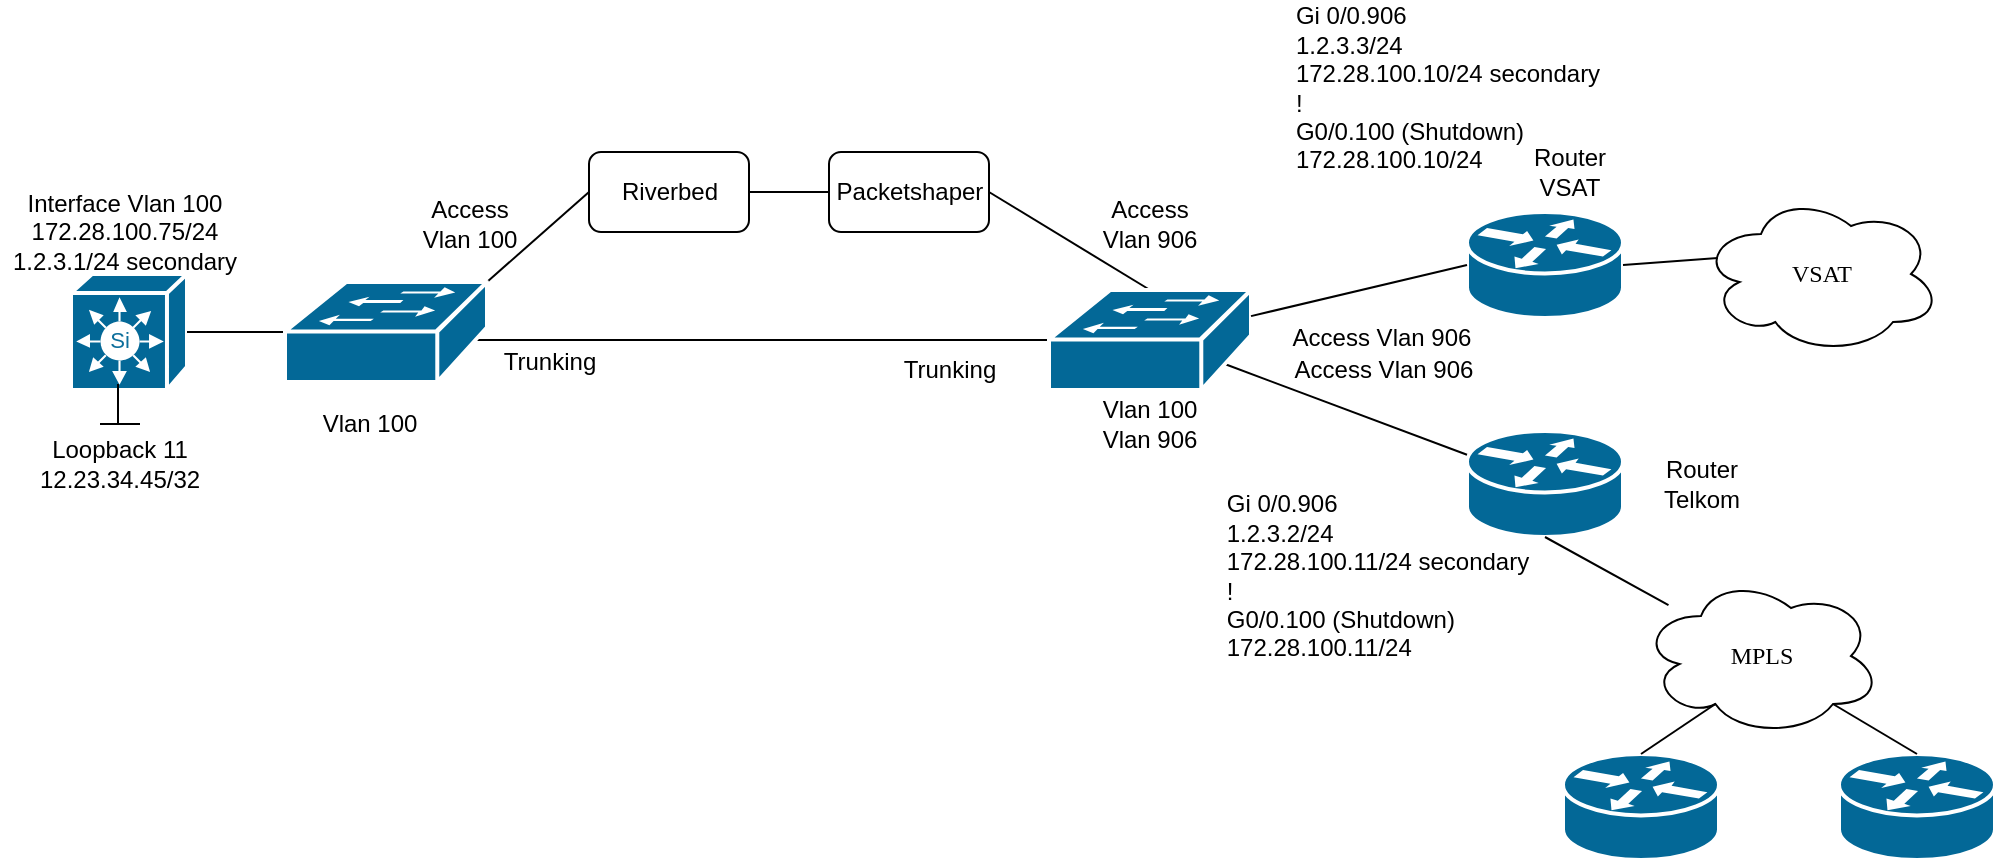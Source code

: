 <mxfile version="10.6.6" type="github"><diagram name="Page-1" id="c37626ed-c26b-45fb-9056-f9ebc6bb27b6"><mxGraphModel dx="700" dy="403" grid="0" gridSize="10" guides="1" tooltips="1" connect="1" arrows="1" fold="1" page="0" pageScale="1" pageWidth="1100" pageHeight="850" background="none" math="0" shadow="0"><root><mxCell id="0"/><mxCell id="1" parent="0"/><mxCell id="2g8W_bVz0g_v2LVjtfmI-5" value="" style="shape=mxgraph.cisco.routers.router;html=1;dashed=0;fillColor=#036897;strokeColor=#ffffff;strokeWidth=2;verticalLabelPosition=bottom;verticalAlign=top;rounded=0;shadow=0;comic=0;fontFamily=Verdana;fontSize=12;" vertex="1" parent="1"><mxGeometry x="743.5" y="508.5" width="78" height="53" as="geometry"/></mxCell><mxCell id="2g8W_bVz0g_v2LVjtfmI-6" value="MPLS" style="ellipse;shape=cloud;whiteSpace=wrap;html=1;rounded=0;shadow=0;comic=0;strokeWidth=1;fontFamily=Verdana;fontSize=12;" vertex="1" parent="1"><mxGeometry x="830.5" y="581" width="120" height="80" as="geometry"/></mxCell><mxCell id="2g8W_bVz0g_v2LVjtfmI-7" value="" style="shape=mxgraph.cisco.switches.simultilayer_switch;html=1;pointerEvents=1;dashed=0;fillColor=#036897;strokeColor=#ffffff;strokeWidth=2;verticalLabelPosition=bottom;verticalAlign=top;align=center;outlineConnect=0;" vertex="1" parent="1"><mxGeometry x="45.5" y="430" width="58" height="58" as="geometry"/></mxCell><mxCell id="2g8W_bVz0g_v2LVjtfmI-8" value="Riverbed" style="rounded=1;whiteSpace=wrap;html=1;" vertex="1" parent="1"><mxGeometry x="304.5" y="369" width="80" height="40" as="geometry"/></mxCell><mxCell id="2g8W_bVz0g_v2LVjtfmI-9" value="Packetshaper" style="rounded=1;whiteSpace=wrap;html=1;" vertex="1" parent="1"><mxGeometry x="424.5" y="369" width="80" height="40" as="geometry"/></mxCell><mxCell id="2g8W_bVz0g_v2LVjtfmI-10" value="" style="endArrow=none;html=1;exitX=1;exitY=0.5;exitDx=0;exitDy=0;exitPerimeter=0;" edge="1" parent="1" source="2g8W_bVz0g_v2LVjtfmI-7" target="2g8W_bVz0g_v2LVjtfmI-13"><mxGeometry width="50" height="50" relative="1" as="geometry"><mxPoint x="445.5" y="471.5" as="sourcePoint"/><mxPoint x="575.5" y="391.5" as="targetPoint"/></mxGeometry></mxCell><mxCell id="2g8W_bVz0g_v2LVjtfmI-11" value="" style="endArrow=none;html=1;exitX=1;exitY=0;exitDx=0;exitDy=0;exitPerimeter=0;entryX=0;entryY=0.5;entryDx=0;entryDy=0;" edge="1" parent="1" source="2g8W_bVz0g_v2LVjtfmI-13" target="2g8W_bVz0g_v2LVjtfmI-8"><mxGeometry width="50" height="50" relative="1" as="geometry"><mxPoint x="555.5" y="491.5" as="sourcePoint"/><mxPoint x="605.5" y="441.5" as="targetPoint"/></mxGeometry></mxCell><mxCell id="2g8W_bVz0g_v2LVjtfmI-12" value="" style="endArrow=none;html=1;exitX=1;exitY=0.5;exitDx=0;exitDy=0;entryX=0;entryY=0.5;entryDx=0;entryDy=0;" edge="1" parent="1" source="2g8W_bVz0g_v2LVjtfmI-8" target="2g8W_bVz0g_v2LVjtfmI-9"><mxGeometry width="50" height="50" relative="1" as="geometry"><mxPoint x="578.5" y="515" as="sourcePoint"/><mxPoint x="628.5" y="465" as="targetPoint"/></mxGeometry></mxCell><mxCell id="2g8W_bVz0g_v2LVjtfmI-15" value="" style="endArrow=none;html=1;exitX=1;exitY=0.5;exitDx=0;exitDy=0;entryX=0.5;entryY=0;entryDx=0;entryDy=0;entryPerimeter=0;" edge="1" parent="1" source="2g8W_bVz0g_v2LVjtfmI-9" target="2g8W_bVz0g_v2LVjtfmI-14"><mxGeometry width="50" height="50" relative="1" as="geometry"><mxPoint x="588.5" y="525" as="sourcePoint"/><mxPoint x="638.5" y="475" as="targetPoint"/></mxGeometry></mxCell><mxCell id="2g8W_bVz0g_v2LVjtfmI-16" value="" style="endArrow=none;html=1;exitX=0.87;exitY=0.74;exitDx=0;exitDy=0;exitPerimeter=0;" edge="1" parent="1" source="2g8W_bVz0g_v2LVjtfmI-14" target="2g8W_bVz0g_v2LVjtfmI-5"><mxGeometry width="50" height="50" relative="1" as="geometry"><mxPoint x="598.5" y="535" as="sourcePoint"/><mxPoint x="648.5" y="485" as="targetPoint"/></mxGeometry></mxCell><mxCell id="2g8W_bVz0g_v2LVjtfmI-17" value="" style="endArrow=none;html=1;entryX=0;entryY=0.5;entryDx=0;entryDy=0;entryPerimeter=0;" edge="1" parent="1" target="2g8W_bVz0g_v2LVjtfmI-14"><mxGeometry width="50" height="50" relative="1" as="geometry"><mxPoint x="232.5" y="463" as="sourcePoint"/><mxPoint x="394.5" y="513" as="targetPoint"/></mxGeometry></mxCell><mxCell id="2g8W_bVz0g_v2LVjtfmI-18" value="" style="endArrow=none;html=1;entryX=0.5;entryY=1;entryDx=0;entryDy=0;entryPerimeter=0;" edge="1" parent="1" source="2g8W_bVz0g_v2LVjtfmI-6" target="2g8W_bVz0g_v2LVjtfmI-5"><mxGeometry width="50" height="50" relative="1" as="geometry"><mxPoint x="645.5" y="473" as="sourcePoint"/><mxPoint x="751.5" y="473" as="targetPoint"/></mxGeometry></mxCell><mxCell id="2g8W_bVz0g_v2LVjtfmI-19" value="" style="shape=mxgraph.cisco.routers.router;html=1;dashed=0;fillColor=#036897;strokeColor=#ffffff;strokeWidth=2;verticalLabelPosition=bottom;verticalAlign=top;rounded=0;shadow=0;comic=0;fontFamily=Verdana;fontSize=12;" vertex="1" parent="1"><mxGeometry x="791.5" y="670" width="78" height="53" as="geometry"/></mxCell><mxCell id="2g8W_bVz0g_v2LVjtfmI-20" value="" style="shape=mxgraph.cisco.routers.router;html=1;dashed=0;fillColor=#036897;strokeColor=#ffffff;strokeWidth=2;verticalLabelPosition=bottom;verticalAlign=top;rounded=0;shadow=0;comic=0;fontFamily=Verdana;fontSize=12;" vertex="1" parent="1"><mxGeometry x="929.5" y="670" width="78" height="53" as="geometry"/></mxCell><mxCell id="2g8W_bVz0g_v2LVjtfmI-21" value="" style="endArrow=none;html=1;entryX=0.5;entryY=0;entryDx=0;entryDy=0;entryPerimeter=0;exitX=0.31;exitY=0.8;exitDx=0;exitDy=0;exitPerimeter=0;" edge="1" parent="1" source="2g8W_bVz0g_v2LVjtfmI-6" target="2g8W_bVz0g_v2LVjtfmI-19"><mxGeometry width="50" height="50" relative="1" as="geometry"><mxPoint x="753.5" y="468" as="sourcePoint"/><mxPoint x="859.5" y="468" as="targetPoint"/></mxGeometry></mxCell><mxCell id="2g8W_bVz0g_v2LVjtfmI-22" value="" style="endArrow=none;html=1;entryX=0.5;entryY=0;entryDx=0;entryDy=0;entryPerimeter=0;exitX=0.8;exitY=0.8;exitDx=0;exitDy=0;exitPerimeter=0;" edge="1" parent="1" source="2g8W_bVz0g_v2LVjtfmI-6" target="2g8W_bVz0g_v2LVjtfmI-20"><mxGeometry width="50" height="50" relative="1" as="geometry"><mxPoint x="763.5" y="478" as="sourcePoint"/><mxPoint x="792.5" y="680" as="targetPoint"/></mxGeometry></mxCell><mxCell id="2g8W_bVz0g_v2LVjtfmI-23" value="Access&lt;br&gt;Vlan 100&lt;br&gt;" style="text;html=1;strokeColor=none;fillColor=none;align=center;verticalAlign=middle;whiteSpace=wrap;rounded=0;" vertex="1" parent="1"><mxGeometry x="214.5" y="395" width="60" height="20" as="geometry"/></mxCell><mxCell id="2g8W_bVz0g_v2LVjtfmI-25" value="Access&lt;br&gt;Vlan 906&lt;br&gt;" style="text;html=1;strokeColor=none;fillColor=none;align=center;verticalAlign=middle;whiteSpace=wrap;rounded=0;" vertex="1" parent="1"><mxGeometry x="555" y="395" width="60" height="20" as="geometry"/></mxCell><mxCell id="2g8W_bVz0g_v2LVjtfmI-13" value="" style="shape=mxgraph.cisco.switches.workgroup_switch;html=1;pointerEvents=1;dashed=0;fillColor=#036897;strokeColor=#ffffff;strokeWidth=2;verticalLabelPosition=bottom;verticalAlign=top;align=center;outlineConnect=0;" vertex="1" parent="1"><mxGeometry x="152.5" y="434" width="101" height="50" as="geometry"/></mxCell><mxCell id="2g8W_bVz0g_v2LVjtfmI-14" value="" style="shape=mxgraph.cisco.switches.workgroup_switch;html=1;pointerEvents=1;dashed=0;fillColor=#036897;strokeColor=#ffffff;strokeWidth=2;verticalLabelPosition=bottom;verticalAlign=top;align=center;outlineConnect=0;" vertex="1" parent="1"><mxGeometry x="534.5" y="438" width="101" height="50" as="geometry"/></mxCell><mxCell id="2g8W_bVz0g_v2LVjtfmI-26" value="Trunking&lt;br&gt;" style="text;html=1;strokeColor=none;fillColor=none;align=center;verticalAlign=middle;whiteSpace=wrap;rounded=0;" vertex="1" parent="1"><mxGeometry x="254.5" y="464" width="60" height="20" as="geometry"/></mxCell><mxCell id="2g8W_bVz0g_v2LVjtfmI-27" value="Trunking&lt;br&gt;" style="text;html=1;strokeColor=none;fillColor=none;align=center;verticalAlign=middle;whiteSpace=wrap;rounded=0;" vertex="1" parent="1"><mxGeometry x="454.5" y="468" width="60" height="20" as="geometry"/></mxCell><mxCell id="2g8W_bVz0g_v2LVjtfmI-28" value="Vlan 100&lt;br&gt;Vlan 906&lt;br&gt;" style="text;html=1;strokeColor=none;fillColor=none;align=center;verticalAlign=middle;whiteSpace=wrap;rounded=0;" vertex="1" parent="1"><mxGeometry x="555" y="495" width="60" height="20" as="geometry"/></mxCell><mxCell id="2g8W_bVz0g_v2LVjtfmI-29" value="Vlan 100&lt;br&gt;" style="text;html=1;strokeColor=none;fillColor=none;align=center;verticalAlign=middle;whiteSpace=wrap;rounded=0;" vertex="1" parent="1"><mxGeometry x="164.5" y="495" width="60" height="20" as="geometry"/></mxCell><mxCell id="2g8W_bVz0g_v2LVjtfmI-30" value="Interface Vlan 100&lt;br&gt;172.28.100.75/24&lt;br&gt;1.2.3.1/24 secondary&lt;br&gt;" style="text;html=1;strokeColor=none;fillColor=none;align=center;verticalAlign=middle;whiteSpace=wrap;rounded=0;" vertex="1" parent="1"><mxGeometry x="10" y="399" width="125" height="20" as="geometry"/></mxCell><mxCell id="2g8W_bVz0g_v2LVjtfmI-33" value="" style="group" vertex="1" connectable="0" parent="1"><mxGeometry x="60" y="485" width="20" height="20" as="geometry"/></mxCell><mxCell id="2g8W_bVz0g_v2LVjtfmI-31" value="" style="endArrow=none;html=1;" edge="1" parent="2g8W_bVz0g_v2LVjtfmI-33"><mxGeometry width="50" height="50" relative="1" as="geometry"><mxPoint x="9" y="20" as="sourcePoint"/><mxPoint x="9" as="targetPoint"/></mxGeometry></mxCell><mxCell id="2g8W_bVz0g_v2LVjtfmI-32" value="" style="endArrow=none;html=1;" edge="1" parent="2g8W_bVz0g_v2LVjtfmI-33"><mxGeometry width="50" height="50" relative="1" as="geometry"><mxPoint y="20" as="sourcePoint"/><mxPoint x="20" y="20" as="targetPoint"/></mxGeometry></mxCell><mxCell id="2g8W_bVz0g_v2LVjtfmI-34" value="Loopback 11&lt;br&gt;12.23.34.45/32&lt;br&gt;" style="text;html=1;strokeColor=none;fillColor=none;align=center;verticalAlign=middle;whiteSpace=wrap;rounded=0;" vertex="1" parent="1"><mxGeometry x="40" y="515" width="60" height="20" as="geometry"/></mxCell><mxCell id="2g8W_bVz0g_v2LVjtfmI-35" value="Access&amp;nbsp;Vlan 906&lt;br&gt;" style="text;html=1;strokeColor=none;fillColor=none;align=center;verticalAlign=middle;whiteSpace=wrap;rounded=0;" vertex="1" parent="1"><mxGeometry x="641.5" y="468" width="120" height="20" as="geometry"/></mxCell><mxCell id="2g8W_bVz0g_v2LVjtfmI-37" value="" style="shape=mxgraph.cisco.routers.router;html=1;dashed=0;fillColor=#036897;strokeColor=#ffffff;strokeWidth=2;verticalLabelPosition=bottom;verticalAlign=top;rounded=0;shadow=0;comic=0;fontFamily=Verdana;fontSize=12;" vertex="1" parent="1"><mxGeometry x="743.5" y="399" width="78" height="53" as="geometry"/></mxCell><mxCell id="2g8W_bVz0g_v2LVjtfmI-38" value="" style="endArrow=none;html=1;entryX=0;entryY=0.5;entryDx=0;entryDy=0;entryPerimeter=0;" edge="1" parent="1" source="2g8W_bVz0g_v2LVjtfmI-14" target="2g8W_bVz0g_v2LVjtfmI-37"><mxGeometry width="50" height="50" relative="1" as="geometry"><mxPoint x="632.5" y="485" as="sourcePoint"/><mxPoint x="753.5" y="530.375" as="targetPoint"/></mxGeometry></mxCell><mxCell id="2g8W_bVz0g_v2LVjtfmI-39" value="VSAT" style="ellipse;shape=cloud;whiteSpace=wrap;html=1;rounded=0;shadow=0;comic=0;strokeWidth=1;fontFamily=Verdana;fontSize=12;" vertex="1" parent="1"><mxGeometry x="860.5" y="390" width="120" height="80" as="geometry"/></mxCell><mxCell id="2g8W_bVz0g_v2LVjtfmI-40" value="" style="endArrow=none;html=1;entryX=0.07;entryY=0.4;entryDx=0;entryDy=0;entryPerimeter=0;exitX=1;exitY=0.5;exitDx=0;exitDy=0;exitPerimeter=0;" edge="1" parent="1" source="2g8W_bVz0g_v2LVjtfmI-37" target="2g8W_bVz0g_v2LVjtfmI-39"><mxGeometry width="50" height="50" relative="1" as="geometry"><mxPoint x="828.5" y="660" as="sourcePoint"/><mxPoint x="870.5" y="685" as="targetPoint"/></mxGeometry></mxCell><mxCell id="2g8W_bVz0g_v2LVjtfmI-41" value="&lt;div style=&quot;text-align: left&quot;&gt;&lt;span&gt;Gi 0/0.906&lt;/span&gt;&lt;/div&gt;&lt;div style=&quot;text-align: left&quot;&gt;&lt;span&gt;1.2.3.3/24&lt;/span&gt;&lt;/div&gt;&lt;div style=&quot;text-align: left&quot;&gt;&lt;span&gt;172.28.100.10/24 secondary&lt;/span&gt;&lt;/div&gt;&lt;div style=&quot;text-align: left&quot;&gt;&lt;span&gt;!&lt;/span&gt;&lt;/div&gt;&lt;div style=&quot;text-align: left&quot;&gt;&lt;span&gt;G0/0.100 (Shutdown)&lt;/span&gt;&lt;/div&gt;&lt;div style=&quot;text-align: left&quot;&gt;&lt;span&gt;172.28.100.10/24&lt;/span&gt;&lt;/div&gt;" style="text;html=1;strokeColor=none;fillColor=none;align=center;verticalAlign=middle;whiteSpace=wrap;rounded=0;" vertex="1" parent="1"><mxGeometry x="650" y="326.5" width="168" height="20" as="geometry"/></mxCell><mxCell id="2g8W_bVz0g_v2LVjtfmI-42" value="Access&amp;nbsp;Vlan 906&lt;br&gt;" style="text;html=1;strokeColor=none;fillColor=none;align=center;verticalAlign=middle;whiteSpace=wrap;rounded=0;" vertex="1" parent="1"><mxGeometry x="640.5" y="452" width="120" height="20" as="geometry"/></mxCell><mxCell id="2g8W_bVz0g_v2LVjtfmI-43" value="Router&lt;br&gt;Telkom&lt;br&gt;" style="text;html=1;strokeColor=none;fillColor=none;align=center;verticalAlign=middle;whiteSpace=wrap;rounded=0;" vertex="1" parent="1"><mxGeometry x="830.5" y="525" width="60" height="20" as="geometry"/></mxCell><mxCell id="2g8W_bVz0g_v2LVjtfmI-44" value="Router&lt;br&gt;VSAT&lt;br&gt;" style="text;html=1;strokeColor=none;fillColor=none;align=center;verticalAlign=middle;whiteSpace=wrap;rounded=0;" vertex="1" parent="1"><mxGeometry x="764.5" y="369" width="60" height="20" as="geometry"/></mxCell><mxCell id="2g8W_bVz0g_v2LVjtfmI-47" value="&lt;div style=&quot;text-align: left&quot;&gt;&lt;span&gt;Gi 0/0.906&lt;/span&gt;&lt;/div&gt;&lt;div style=&quot;text-align: left&quot;&gt;&lt;span&gt;1.2.3.2/24&lt;/span&gt;&lt;/div&gt;&lt;div style=&quot;text-align: left&quot;&gt;&lt;span&gt;172.28.100.11/24 secondary&lt;/span&gt;&lt;/div&gt;&lt;div style=&quot;text-align: left&quot;&gt;&lt;span&gt;!&lt;/span&gt;&lt;/div&gt;&lt;div style=&quot;text-align: left&quot;&gt;&lt;span&gt;G0/0.100 (Shutdown)&lt;/span&gt;&lt;/div&gt;&lt;div style=&quot;text-align: left&quot;&gt;&lt;span&gt;172.28.100.11/24&lt;/span&gt;&lt;/div&gt;" style="text;html=1;strokeColor=none;fillColor=none;align=center;verticalAlign=middle;whiteSpace=wrap;rounded=0;" vertex="1" parent="1"><mxGeometry x="614.5" y="571" width="168" height="20" as="geometry"/></mxCell></root></mxGraphModel></diagram></mxfile>